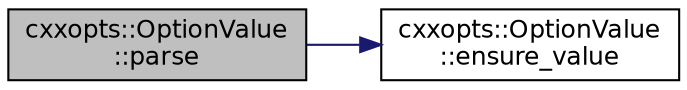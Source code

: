 digraph "cxxopts::OptionValue::parse"
{
 // INTERACTIVE_SVG=YES
 // LATEX_PDF_SIZE
  edge [fontname="Helvetica",fontsize="12",labelfontname="Helvetica",labelfontsize="12"];
  node [fontname="Helvetica",fontsize="12",shape=record];
  rankdir="LR";
  Node1 [label="cxxopts::OptionValue\l::parse",height=0.2,width=0.4,color="black", fillcolor="grey75", style="filled", fontcolor="black",tooltip=" "];
  Node1 -> Node2 [color="midnightblue",fontsize="12",style="solid",fontname="Helvetica"];
  Node2 [label="cxxopts::OptionValue\l::ensure_value",height=0.2,width=0.4,color="black", fillcolor="white", style="filled",URL="$a01026.html#a5e62e7e64679e627ba8946c36a559f2a",tooltip=" "];
}
